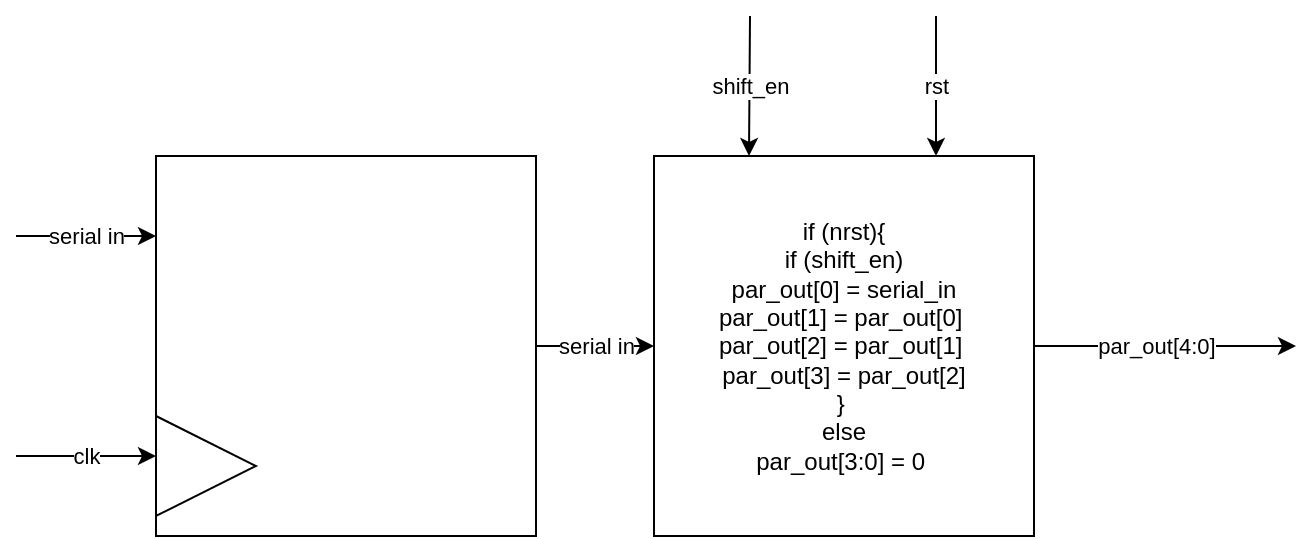 <mxfile version="21.6.9" type="github">
  <diagram name="Page-1" id="Oa0hQamzv2kmyjUkt0lA">
    <mxGraphModel dx="1674" dy="800" grid="1" gridSize="10" guides="1" tooltips="1" connect="1" arrows="1" fold="1" page="1" pageScale="1" pageWidth="850" pageHeight="1100" math="0" shadow="0">
      <root>
        <mxCell id="0" />
        <mxCell id="1" parent="0" />
        <mxCell id="XMvkEqn_HRBUMddVbU1A-5" value="serial in" style="edgeStyle=orthogonalEdgeStyle;rounded=0;orthogonalLoop=1;jettySize=auto;html=1;exitX=1;exitY=0.5;exitDx=0;exitDy=0;" edge="1" parent="1" source="XMvkEqn_HRBUMddVbU1A-1" target="XMvkEqn_HRBUMddVbU1A-4">
          <mxGeometry relative="1" as="geometry" />
        </mxCell>
        <mxCell id="XMvkEqn_HRBUMddVbU1A-1" value="" style="whiteSpace=wrap;html=1;aspect=fixed;" vertex="1" parent="1">
          <mxGeometry x="130" y="230" width="190" height="190" as="geometry" />
        </mxCell>
        <mxCell id="XMvkEqn_HRBUMddVbU1A-2" value="" style="triangle;whiteSpace=wrap;html=1;" vertex="1" parent="1">
          <mxGeometry x="130" y="360" width="50" height="50" as="geometry" />
        </mxCell>
        <mxCell id="XMvkEqn_HRBUMddVbU1A-3" value="clk" style="endArrow=classic;html=1;rounded=0;" edge="1" parent="1">
          <mxGeometry width="50" height="50" relative="1" as="geometry">
            <mxPoint x="60" y="380" as="sourcePoint" />
            <mxPoint x="130" y="380" as="targetPoint" />
          </mxGeometry>
        </mxCell>
        <mxCell id="XMvkEqn_HRBUMddVbU1A-9" value="par_out[4:0]" style="edgeStyle=orthogonalEdgeStyle;rounded=0;orthogonalLoop=1;jettySize=auto;html=1;exitX=1;exitY=0.5;exitDx=0;exitDy=0;" edge="1" parent="1" source="XMvkEqn_HRBUMddVbU1A-4">
          <mxGeometry x="-0.072" relative="1" as="geometry">
            <mxPoint x="700" y="325" as="targetPoint" />
            <mxPoint as="offset" />
          </mxGeometry>
        </mxCell>
        <mxCell id="XMvkEqn_HRBUMddVbU1A-4" value="if (nrst){&lt;br&gt;if (shift_en)&lt;br&gt;par_out[0] = serial_in&lt;br&gt;par_out[1] = par_out[0]&amp;nbsp;&lt;br&gt;par_out[2] = par_out[1]&amp;nbsp;&lt;br&gt;par_out[3] = par_out[2]&lt;br&gt;}&amp;nbsp;&lt;br&gt;&amp;nbsp;else&amp;nbsp;&lt;br&gt;par_out[3:0] = 0&amp;nbsp;" style="whiteSpace=wrap;html=1;aspect=fixed;" vertex="1" parent="1">
          <mxGeometry x="379" y="230" width="190" height="190" as="geometry" />
        </mxCell>
        <mxCell id="XMvkEqn_HRBUMddVbU1A-6" value="serial in" style="endArrow=classic;html=1;rounded=0;" edge="1" parent="1">
          <mxGeometry width="50" height="50" relative="1" as="geometry">
            <mxPoint x="60" y="270" as="sourcePoint" />
            <mxPoint x="130" y="270" as="targetPoint" />
          </mxGeometry>
        </mxCell>
        <mxCell id="XMvkEqn_HRBUMddVbU1A-7" value="shift_en" style="endArrow=classic;html=1;rounded=0;entryX=0.25;entryY=0;entryDx=0;entryDy=0;" edge="1" parent="1" target="XMvkEqn_HRBUMddVbU1A-4">
          <mxGeometry width="50" height="50" relative="1" as="geometry">
            <mxPoint x="427" y="160" as="sourcePoint" />
            <mxPoint x="420" y="130" as="targetPoint" />
          </mxGeometry>
        </mxCell>
        <mxCell id="XMvkEqn_HRBUMddVbU1A-8" value="rst" style="endArrow=classic;html=1;rounded=0;" edge="1" parent="1">
          <mxGeometry width="50" height="50" relative="1" as="geometry">
            <mxPoint x="520" y="160" as="sourcePoint" />
            <mxPoint x="520" y="230" as="targetPoint" />
          </mxGeometry>
        </mxCell>
      </root>
    </mxGraphModel>
  </diagram>
</mxfile>
